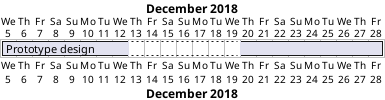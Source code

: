 {
  "sha1": "llvu1drkgt4ig9vkigk5lqlv5na5yq3",
  "insertion": {
    "when": "2024-06-03T18:59:34.285Z",
    "url": "https://forum.plantuml.net/12123/gantt-pause-tasks-for-some-period-resource-availability",
    "user": "plantuml@gmail.com"
  }
}
@startgantt
Project starts the 5th of december 2018
[Prototype design] lasts 17 days
[Prototype design] pauses from 2018/12/13 to 2018/12/19
@endgantt
